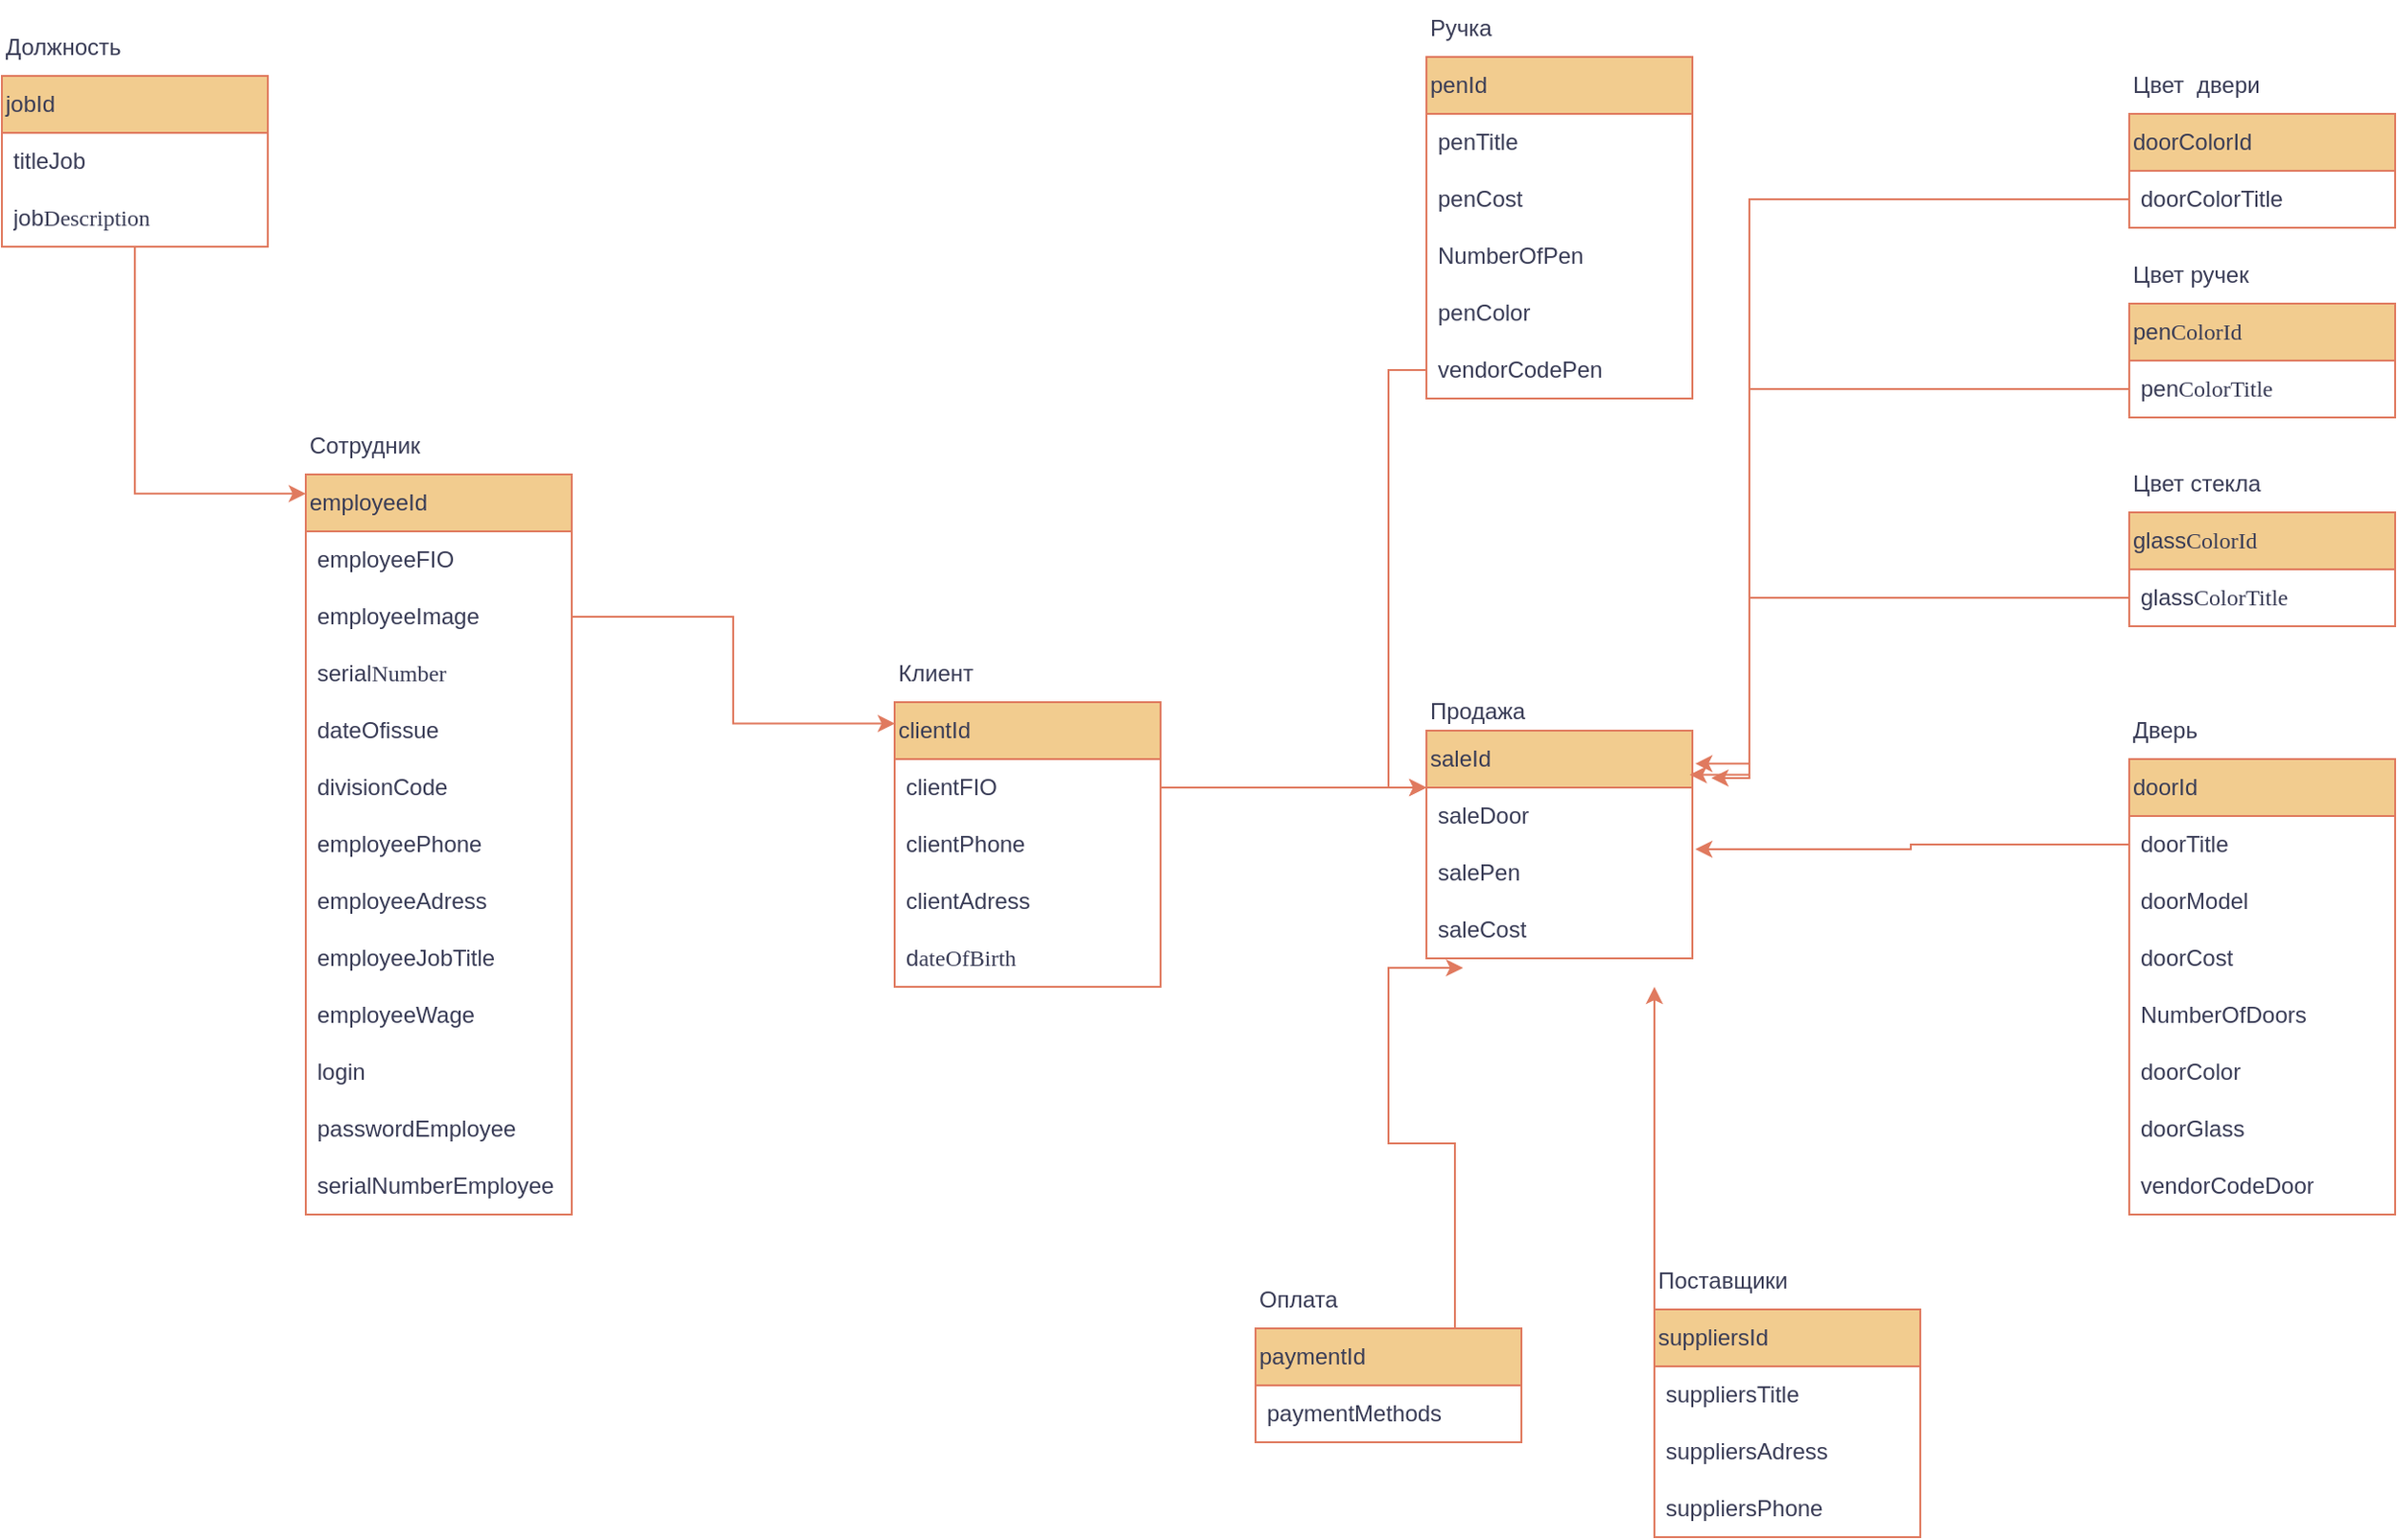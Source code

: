 <mxfile version="21.3.5" type="device">
  <diagram name="Страница 1" id="ZjyKmbEaNwtT8POn-WWK">
    <mxGraphModel dx="3145" dy="1042" grid="1" gridSize="10" guides="1" tooltips="1" connect="1" arrows="1" fold="1" page="0" pageScale="1" pageWidth="827" pageHeight="1169" background="none" math="0" shadow="0">
      <root>
        <mxCell id="0" />
        <mxCell id="1" parent="0" />
        <mxCell id="284HFo2y--Pu5psnPA_W-1" value="employeeId" style="swimlane;fontStyle=0;childLayout=stackLayout;horizontal=1;startSize=30;horizontalStack=0;resizeParent=1;resizeParentMax=0;resizeLast=0;collapsible=1;marginBottom=0;whiteSpace=wrap;html=1;align=left;labelBackgroundColor=none;fillColor=#F2CC8F;strokeColor=#E07A5F;fontColor=#393C56;" vertex="1" parent="1">
          <mxGeometry x="-470" y="290" width="140" height="390" as="geometry" />
        </mxCell>
        <mxCell id="284HFo2y--Pu5psnPA_W-2" value="employeeFIO" style="text;strokeColor=none;fillColor=none;align=left;verticalAlign=middle;spacingLeft=4;spacingRight=4;overflow=hidden;points=[[0,0.5],[1,0.5]];portConstraint=eastwest;rotatable=0;whiteSpace=wrap;html=1;labelBackgroundColor=none;fontColor=#393C56;" vertex="1" parent="284HFo2y--Pu5psnPA_W-1">
          <mxGeometry y="30" width="140" height="30" as="geometry" />
        </mxCell>
        <mxCell id="284HFo2y--Pu5psnPA_W-3" value="employeeImage" style="text;strokeColor=none;fillColor=none;align=left;verticalAlign=middle;spacingLeft=4;spacingRight=4;overflow=hidden;points=[[0,0.5],[1,0.5]];portConstraint=eastwest;rotatable=0;whiteSpace=wrap;html=1;labelBackgroundColor=none;fontColor=#393C56;" vertex="1" parent="284HFo2y--Pu5psnPA_W-1">
          <mxGeometry y="60" width="140" height="30" as="geometry" />
        </mxCell>
        <mxCell id="284HFo2y--Pu5psnPA_W-4" value="serial&lt;font style=&quot;font-size: 12px;&quot;&gt;&lt;span style=&quot;line-height: 107%; font-family: &amp;quot;Times New Roman&amp;quot;, serif;&quot; lang=&quot;EN-US&quot;&gt;N&lt;/span&gt;&lt;span style=&quot;line-height: 107%; font-family: &amp;quot;Times New Roman&amp;quot;, serif;&quot;&gt;umber&lt;/span&gt;&lt;/font&gt;" style="text;strokeColor=none;fillColor=none;align=left;verticalAlign=middle;spacingLeft=4;spacingRight=4;overflow=hidden;points=[[0,0.5],[1,0.5]];portConstraint=eastwest;rotatable=0;whiteSpace=wrap;html=1;labelBackgroundColor=none;fontColor=#393C56;" vertex="1" parent="284HFo2y--Pu5psnPA_W-1">
          <mxGeometry y="90" width="140" height="30" as="geometry" />
        </mxCell>
        <mxCell id="284HFo2y--Pu5psnPA_W-5" value="&lt;font style=&quot;font-size: 12px;&quot;&gt;dateOfissue&lt;br&gt;&lt;/font&gt;" style="text;strokeColor=none;fillColor=none;align=left;verticalAlign=middle;spacingLeft=4;spacingRight=4;overflow=hidden;points=[[0,0.5],[1,0.5]];portConstraint=eastwest;rotatable=0;whiteSpace=wrap;html=1;labelBackgroundColor=none;fontColor=#393C56;" vertex="1" parent="284HFo2y--Pu5psnPA_W-1">
          <mxGeometry y="120" width="140" height="30" as="geometry" />
        </mxCell>
        <mxCell id="284HFo2y--Pu5psnPA_W-6" value="&lt;font style=&quot;font-size: 12px;&quot;&gt;divisionСode&lt;br&gt;&lt;/font&gt;" style="text;strokeColor=none;fillColor=none;align=left;verticalAlign=middle;spacingLeft=4;spacingRight=4;overflow=hidden;points=[[0,0.5],[1,0.5]];portConstraint=eastwest;rotatable=0;whiteSpace=wrap;html=1;labelBackgroundColor=none;fontColor=#393C56;" vertex="1" parent="284HFo2y--Pu5psnPA_W-1">
          <mxGeometry y="150" width="140" height="30" as="geometry" />
        </mxCell>
        <mxCell id="284HFo2y--Pu5psnPA_W-7" value="employeePhone" style="text;strokeColor=none;fillColor=none;align=left;verticalAlign=middle;spacingLeft=4;spacingRight=4;overflow=hidden;points=[[0,0.5],[1,0.5]];portConstraint=eastwest;rotatable=0;whiteSpace=wrap;html=1;labelBackgroundColor=none;fontColor=#393C56;" vertex="1" parent="284HFo2y--Pu5psnPA_W-1">
          <mxGeometry y="180" width="140" height="30" as="geometry" />
        </mxCell>
        <mxCell id="284HFo2y--Pu5psnPA_W-8" value="employeeAdress" style="text;strokeColor=none;fillColor=none;align=left;verticalAlign=middle;spacingLeft=4;spacingRight=4;overflow=hidden;points=[[0,0.5],[1,0.5]];portConstraint=eastwest;rotatable=0;whiteSpace=wrap;html=1;labelBackgroundColor=none;fontColor=#393C56;" vertex="1" parent="284HFo2y--Pu5psnPA_W-1">
          <mxGeometry y="210" width="140" height="30" as="geometry" />
        </mxCell>
        <mxCell id="284HFo2y--Pu5psnPA_W-9" value="employeeJobTitle" style="text;strokeColor=none;fillColor=none;align=left;verticalAlign=middle;spacingLeft=4;spacingRight=4;overflow=hidden;points=[[0,0.5],[1,0.5]];portConstraint=eastwest;rotatable=0;whiteSpace=wrap;html=1;labelBackgroundColor=none;fontColor=#393C56;" vertex="1" parent="284HFo2y--Pu5psnPA_W-1">
          <mxGeometry y="240" width="140" height="30" as="geometry" />
        </mxCell>
        <mxCell id="284HFo2y--Pu5psnPA_W-10" value="employeeWage" style="text;strokeColor=none;fillColor=none;align=left;verticalAlign=middle;spacingLeft=4;spacingRight=4;overflow=hidden;points=[[0,0.5],[1,0.5]];portConstraint=eastwest;rotatable=0;whiteSpace=wrap;html=1;labelBackgroundColor=none;fontColor=#393C56;" vertex="1" parent="284HFo2y--Pu5psnPA_W-1">
          <mxGeometry y="270" width="140" height="30" as="geometry" />
        </mxCell>
        <mxCell id="284HFo2y--Pu5psnPA_W-11" value="login" style="text;strokeColor=none;fillColor=none;align=left;verticalAlign=middle;spacingLeft=4;spacingRight=4;overflow=hidden;points=[[0,0.5],[1,0.5]];portConstraint=eastwest;rotatable=0;whiteSpace=wrap;html=1;labelBackgroundColor=none;fontColor=#393C56;" vertex="1" parent="284HFo2y--Pu5psnPA_W-1">
          <mxGeometry y="300" width="140" height="30" as="geometry" />
        </mxCell>
        <mxCell id="284HFo2y--Pu5psnPA_W-12" value="passwordEmployee" style="text;strokeColor=none;fillColor=none;align=left;verticalAlign=middle;spacingLeft=4;spacingRight=4;overflow=hidden;points=[[0,0.5],[1,0.5]];portConstraint=eastwest;rotatable=0;whiteSpace=wrap;html=1;labelBackgroundColor=none;fontColor=#393C56;" vertex="1" parent="284HFo2y--Pu5psnPA_W-1">
          <mxGeometry y="330" width="140" height="30" as="geometry" />
        </mxCell>
        <mxCell id="284HFo2y--Pu5psnPA_W-13" value="serialNumberEmployee" style="text;strokeColor=none;fillColor=none;align=left;verticalAlign=middle;spacingLeft=4;spacingRight=4;overflow=hidden;points=[[0,0.5],[1,0.5]];portConstraint=eastwest;rotatable=0;whiteSpace=wrap;html=1;labelBackgroundColor=none;fontColor=#393C56;" vertex="1" parent="284HFo2y--Pu5psnPA_W-1">
          <mxGeometry y="360" width="140" height="30" as="geometry" />
        </mxCell>
        <mxCell id="284HFo2y--Pu5psnPA_W-14" value="Сотрудник" style="text;html=1;align=left;verticalAlign=middle;resizable=0;points=[];autosize=1;strokeColor=none;fillColor=none;labelBackgroundColor=none;fontColor=#393C56;" vertex="1" parent="1">
          <mxGeometry x="-470" y="260" width="80" height="30" as="geometry" />
        </mxCell>
        <mxCell id="284HFo2y--Pu5psnPA_W-75" style="edgeStyle=orthogonalEdgeStyle;rounded=0;orthogonalLoop=1;jettySize=auto;html=1;entryX=0;entryY=0.026;entryDx=0;entryDy=0;entryPerimeter=0;strokeColor=#E07A5F;fontColor=#393C56;fillColor=#F2CC8F;" edge="1" parent="1" source="284HFo2y--Pu5psnPA_W-15" target="284HFo2y--Pu5psnPA_W-1">
          <mxGeometry relative="1" as="geometry">
            <Array as="points">
              <mxPoint x="-560" y="300" />
            </Array>
          </mxGeometry>
        </mxCell>
        <mxCell id="284HFo2y--Pu5psnPA_W-15" value="jobId" style="swimlane;fontStyle=0;childLayout=stackLayout;horizontal=1;startSize=30;horizontalStack=0;resizeParent=1;resizeParentMax=0;resizeLast=0;collapsible=1;marginBottom=0;whiteSpace=wrap;html=1;align=left;labelBackgroundColor=none;fillColor=#F2CC8F;strokeColor=#E07A5F;fontColor=#393C56;" vertex="1" parent="1">
          <mxGeometry x="-630" y="80" width="140" height="90" as="geometry" />
        </mxCell>
        <mxCell id="284HFo2y--Pu5psnPA_W-16" value="titleJob" style="text;align=left;verticalAlign=middle;spacingLeft=4;spacingRight=4;overflow=hidden;points=[[0,0.5],[1,0.5]];portConstraint=eastwest;rotatable=0;whiteSpace=wrap;html=1;labelBackgroundColor=none;fontColor=#393C56;" vertex="1" parent="284HFo2y--Pu5psnPA_W-15">
          <mxGeometry y="30" width="140" height="30" as="geometry" />
        </mxCell>
        <mxCell id="284HFo2y--Pu5psnPA_W-17" value="&lt;font style=&quot;font-size: 12px;&quot;&gt;job&lt;span style=&quot;line-height: 107%; font-family: &amp;quot;Times New Roman&amp;quot;, serif;&quot; lang=&quot;EN-US&quot;&gt;D&lt;/span&gt;&lt;span style=&quot;font-family: &amp;quot;Times New Roman&amp;quot;, serif;&quot;&gt;escription&lt;/span&gt;&lt;/font&gt;" style="text;strokeColor=none;fillColor=none;align=left;verticalAlign=middle;spacingLeft=4;spacingRight=4;overflow=hidden;points=[[0,0.5],[1,0.5]];portConstraint=eastwest;rotatable=0;whiteSpace=wrap;html=1;labelBackgroundColor=none;fontColor=#393C56;" vertex="1" parent="284HFo2y--Pu5psnPA_W-15">
          <mxGeometry y="60" width="140" height="30" as="geometry" />
        </mxCell>
        <mxCell id="284HFo2y--Pu5psnPA_W-19" value="Должность" style="text;html=1;align=left;verticalAlign=middle;resizable=0;points=[];autosize=1;strokeColor=none;fillColor=none;labelBackgroundColor=none;fontColor=#393C56;" vertex="1" parent="1">
          <mxGeometry x="-630" y="50" width="80" height="30" as="geometry" />
        </mxCell>
        <mxCell id="284HFo2y--Pu5psnPA_W-20" value="clientId" style="swimlane;fontStyle=0;childLayout=stackLayout;horizontal=1;startSize=30;horizontalStack=0;resizeParent=1;resizeParentMax=0;resizeLast=0;collapsible=1;marginBottom=0;whiteSpace=wrap;html=1;align=left;labelBackgroundColor=none;fillColor=#F2CC8F;strokeColor=#E07A5F;fontColor=#393C56;" vertex="1" parent="1">
          <mxGeometry x="-160" y="410" width="140" height="150" as="geometry" />
        </mxCell>
        <mxCell id="284HFo2y--Pu5psnPA_W-21" value="clientFIO" style="text;strokeColor=none;fillColor=none;align=left;verticalAlign=middle;spacingLeft=4;spacingRight=4;overflow=hidden;points=[[0,0.5],[1,0.5]];portConstraint=eastwest;rotatable=0;whiteSpace=wrap;html=1;labelBackgroundColor=none;fontColor=#393C56;" vertex="1" parent="284HFo2y--Pu5psnPA_W-20">
          <mxGeometry y="30" width="140" height="30" as="geometry" />
        </mxCell>
        <mxCell id="284HFo2y--Pu5psnPA_W-22" value="clientPhone" style="text;strokeColor=none;fillColor=none;align=left;verticalAlign=middle;spacingLeft=4;spacingRight=4;overflow=hidden;points=[[0,0.5],[1,0.5]];portConstraint=eastwest;rotatable=0;whiteSpace=wrap;html=1;labelBackgroundColor=none;fontColor=#393C56;" vertex="1" parent="284HFo2y--Pu5psnPA_W-20">
          <mxGeometry y="60" width="140" height="30" as="geometry" />
        </mxCell>
        <mxCell id="284HFo2y--Pu5psnPA_W-23" value="clientAdress" style="text;strokeColor=none;fillColor=none;align=left;verticalAlign=middle;spacingLeft=4;spacingRight=4;overflow=hidden;points=[[0,0.5],[1,0.5]];portConstraint=eastwest;rotatable=0;whiteSpace=wrap;html=1;labelBackgroundColor=none;fontColor=#393C56;" vertex="1" parent="284HFo2y--Pu5psnPA_W-20">
          <mxGeometry y="90" width="140" height="30" as="geometry" />
        </mxCell>
        <mxCell id="284HFo2y--Pu5psnPA_W-26" value="&lt;font style=&quot;font-size: 12px;&quot;&gt;d&lt;span style=&quot;line-height: 107%; font-family: &amp;quot;Times New Roman&amp;quot;, serif;&quot;&gt;ate&lt;/span&gt;&lt;span style=&quot;line-height: 107%; font-family: &amp;quot;Times New Roman&amp;quot;, serif;&quot; lang=&quot;EN-US&quot;&gt;O&lt;/span&gt;&lt;span style=&quot;line-height: 107%; font-family: &amp;quot;Times New Roman&amp;quot;, serif;&quot;&gt;fBirth&lt;/span&gt;&lt;/font&gt;" style="text;strokeColor=none;fillColor=none;align=left;verticalAlign=middle;spacingLeft=4;spacingRight=4;overflow=hidden;points=[[0,0.5],[1,0.5]];portConstraint=eastwest;rotatable=0;whiteSpace=wrap;html=1;labelBackgroundColor=none;fontColor=#393C56;" vertex="1" parent="284HFo2y--Pu5psnPA_W-20">
          <mxGeometry y="120" width="140" height="30" as="geometry" />
        </mxCell>
        <mxCell id="284HFo2y--Pu5psnPA_W-24" value="Клиент" style="text;html=1;align=left;verticalAlign=middle;resizable=0;points=[];autosize=1;strokeColor=none;fillColor=none;labelBackgroundColor=none;fontColor=#393C56;" vertex="1" parent="1">
          <mxGeometry x="-160" y="380" width="60" height="30" as="geometry" />
        </mxCell>
        <mxCell id="284HFo2y--Pu5psnPA_W-84" style="edgeStyle=orthogonalEdgeStyle;rounded=0;orthogonalLoop=1;jettySize=auto;html=1;exitX=0.75;exitY=0;exitDx=0;exitDy=0;entryX=0.138;entryY=1.167;entryDx=0;entryDy=0;entryPerimeter=0;strokeColor=#E07A5F;fontColor=#393C56;fillColor=#F2CC8F;" edge="1" parent="1" source="284HFo2y--Pu5psnPA_W-27" target="284HFo2y--Pu5psnPA_W-72">
          <mxGeometry relative="1" as="geometry" />
        </mxCell>
        <mxCell id="284HFo2y--Pu5psnPA_W-27" value="paymentId" style="swimlane;fontStyle=0;childLayout=stackLayout;horizontal=1;startSize=30;horizontalStack=0;resizeParent=1;resizeParentMax=0;resizeLast=0;collapsible=1;marginBottom=0;whiteSpace=wrap;html=1;align=left;labelBackgroundColor=none;fillColor=#F2CC8F;strokeColor=#E07A5F;fontColor=#393C56;" vertex="1" parent="1">
          <mxGeometry x="30" y="740" width="140" height="60" as="geometry" />
        </mxCell>
        <mxCell id="284HFo2y--Pu5psnPA_W-28" value="paymentMethods" style="text;strokeColor=none;fillColor=none;align=left;verticalAlign=middle;spacingLeft=4;spacingRight=4;overflow=hidden;points=[[0,0.5],[1,0.5]];portConstraint=eastwest;rotatable=0;whiteSpace=wrap;html=1;labelBackgroundColor=none;fontColor=#393C56;" vertex="1" parent="284HFo2y--Pu5psnPA_W-27">
          <mxGeometry y="30" width="140" height="30" as="geometry" />
        </mxCell>
        <mxCell id="284HFo2y--Pu5psnPA_W-31" value="Оплата" style="text;html=1;align=left;verticalAlign=middle;resizable=0;points=[];autosize=1;strokeColor=none;fillColor=none;labelBackgroundColor=none;fontColor=#393C56;" vertex="1" parent="1">
          <mxGeometry x="30" y="710" width="60" height="30" as="geometry" />
        </mxCell>
        <mxCell id="284HFo2y--Pu5psnPA_W-83" style="edgeStyle=orthogonalEdgeStyle;rounded=0;orthogonalLoop=1;jettySize=auto;html=1;exitX=0;exitY=0;exitDx=0;exitDy=0;strokeColor=#E07A5F;fontColor=#393C56;fillColor=#F2CC8F;" edge="1" parent="1" source="284HFo2y--Pu5psnPA_W-32">
          <mxGeometry relative="1" as="geometry">
            <mxPoint x="240" y="560" as="targetPoint" />
          </mxGeometry>
        </mxCell>
        <mxCell id="284HFo2y--Pu5psnPA_W-32" value="suppliersId" style="swimlane;fontStyle=0;childLayout=stackLayout;horizontal=1;startSize=30;horizontalStack=0;resizeParent=1;resizeParentMax=0;resizeLast=0;collapsible=1;marginBottom=0;whiteSpace=wrap;html=1;align=left;labelBackgroundColor=none;fillColor=#F2CC8F;strokeColor=#E07A5F;fontColor=#393C56;" vertex="1" parent="1">
          <mxGeometry x="240" y="730" width="140" height="120" as="geometry" />
        </mxCell>
        <mxCell id="284HFo2y--Pu5psnPA_W-33" value="suppliersTitle" style="text;strokeColor=none;fillColor=none;align=left;verticalAlign=middle;spacingLeft=4;spacingRight=4;overflow=hidden;points=[[0,0.5],[1,0.5]];portConstraint=eastwest;rotatable=0;whiteSpace=wrap;html=1;labelBackgroundColor=none;fontColor=#393C56;" vertex="1" parent="284HFo2y--Pu5psnPA_W-32">
          <mxGeometry y="30" width="140" height="30" as="geometry" />
        </mxCell>
        <mxCell id="284HFo2y--Pu5psnPA_W-34" value="suppliersAdress" style="text;strokeColor=none;fillColor=none;align=left;verticalAlign=middle;spacingLeft=4;spacingRight=4;overflow=hidden;points=[[0,0.5],[1,0.5]];portConstraint=eastwest;rotatable=0;whiteSpace=wrap;html=1;labelBackgroundColor=none;fontColor=#393C56;" vertex="1" parent="284HFo2y--Pu5psnPA_W-32">
          <mxGeometry y="60" width="140" height="30" as="geometry" />
        </mxCell>
        <mxCell id="284HFo2y--Pu5psnPA_W-35" value="suppliersPhone" style="text;strokeColor=none;fillColor=none;align=left;verticalAlign=middle;spacingLeft=4;spacingRight=4;overflow=hidden;points=[[0,0.5],[1,0.5]];portConstraint=eastwest;rotatable=0;whiteSpace=wrap;html=1;labelBackgroundColor=none;fontColor=#393C56;" vertex="1" parent="284HFo2y--Pu5psnPA_W-32">
          <mxGeometry y="90" width="140" height="30" as="geometry" />
        </mxCell>
        <mxCell id="284HFo2y--Pu5psnPA_W-36" value="Поставщики" style="text;html=1;align=left;verticalAlign=middle;resizable=0;points=[];autosize=1;strokeColor=none;fillColor=none;labelBackgroundColor=none;fontColor=#393C56;" vertex="1" parent="1">
          <mxGeometry x="240" y="700" width="90" height="30" as="geometry" />
        </mxCell>
        <mxCell id="284HFo2y--Pu5psnPA_W-37" value="doorColorId" style="swimlane;fontStyle=0;childLayout=stackLayout;horizontal=1;startSize=30;horizontalStack=0;resizeParent=1;resizeParentMax=0;resizeLast=0;collapsible=1;marginBottom=0;whiteSpace=wrap;html=1;align=left;labelBackgroundColor=none;fillColor=#F2CC8F;strokeColor=#E07A5F;fontColor=#393C56;" vertex="1" parent="1">
          <mxGeometry x="490" y="100" width="140" height="60" as="geometry" />
        </mxCell>
        <mxCell id="284HFo2y--Pu5psnPA_W-38" value="doorColorTitle" style="text;strokeColor=none;fillColor=none;align=left;verticalAlign=middle;spacingLeft=4;spacingRight=4;overflow=hidden;points=[[0,0.5],[1,0.5]];portConstraint=eastwest;rotatable=0;whiteSpace=wrap;html=1;labelBackgroundColor=none;fontColor=#393C56;" vertex="1" parent="284HFo2y--Pu5psnPA_W-37">
          <mxGeometry y="30" width="140" height="30" as="geometry" />
        </mxCell>
        <mxCell id="284HFo2y--Pu5psnPA_W-42" value="Цвет&amp;nbsp; двери" style="text;html=1;align=left;verticalAlign=middle;resizable=0;points=[];autosize=1;strokeColor=none;fillColor=none;labelBackgroundColor=none;fontColor=#393C56;" vertex="1" parent="1">
          <mxGeometry x="490" y="70" width="90" height="30" as="geometry" />
        </mxCell>
        <mxCell id="284HFo2y--Pu5psnPA_W-43" value="&lt;div style=&quot;&quot;&gt;&lt;span style=&quot;background-color: initial;&quot;&gt;pen&lt;/span&gt;&lt;span style=&quot;background-color: initial; line-height: 107%; font-family: &amp;quot;Times New Roman&amp;quot;, serif;&quot;&gt;С&lt;/span&gt;&lt;span style=&quot;background-color: initial; line-height: 107%; font-family: &amp;quot;Times New Roman&amp;quot;, serif;&quot; lang=&quot;EN-US&quot;&gt;olorId&lt;/span&gt;&lt;/div&gt;" style="swimlane;fontStyle=0;childLayout=stackLayout;horizontal=1;startSize=30;horizontalStack=0;resizeParent=1;resizeParentMax=0;resizeLast=0;collapsible=1;marginBottom=0;whiteSpace=wrap;html=1;align=left;labelBackgroundColor=none;fillColor=#F2CC8F;strokeColor=#E07A5F;fontColor=#393C56;" vertex="1" parent="1">
          <mxGeometry x="490" y="200" width="140" height="60" as="geometry" />
        </mxCell>
        <mxCell id="284HFo2y--Pu5psnPA_W-80" style="edgeStyle=orthogonalEdgeStyle;rounded=0;orthogonalLoop=1;jettySize=auto;html=1;exitX=0;exitY=0.5;exitDx=0;exitDy=0;strokeColor=#E07A5F;fontColor=#393C56;fillColor=#F2CC8F;" edge="1" parent="284HFo2y--Pu5psnPA_W-43" source="284HFo2y--Pu5psnPA_W-44">
          <mxGeometry relative="1" as="geometry">
            <mxPoint x="-220" y="250" as="targetPoint" />
            <Array as="points">
              <mxPoint x="-200" y="45" />
              <mxPoint x="-200" y="250" />
            </Array>
          </mxGeometry>
        </mxCell>
        <mxCell id="284HFo2y--Pu5psnPA_W-44" value="&lt;font style=&quot;font-size: 12px;&quot;&gt;pen&lt;span style=&quot;font-family: &amp;quot;Times New Roman&amp;quot;, serif;&quot;&gt;С&lt;/span&gt;&lt;span style=&quot;line-height: 107%; font-family: &amp;quot;Times New Roman&amp;quot;, serif;&quot; lang=&quot;EN-US&quot;&gt;olorTitle&lt;/span&gt;&lt;/font&gt;" style="text;strokeColor=none;fillColor=none;align=left;verticalAlign=middle;spacingLeft=4;spacingRight=4;overflow=hidden;points=[[0,0.5],[1,0.5]];portConstraint=eastwest;rotatable=0;whiteSpace=wrap;html=1;labelBackgroundColor=none;fontColor=#393C56;" vertex="1" parent="284HFo2y--Pu5psnPA_W-43">
          <mxGeometry y="30" width="140" height="30" as="geometry" />
        </mxCell>
        <mxCell id="284HFo2y--Pu5psnPA_W-47" value="Цвет ручек" style="text;html=1;align=left;verticalAlign=middle;resizable=0;points=[];autosize=1;strokeColor=none;fillColor=none;labelBackgroundColor=none;fontColor=#393C56;" vertex="1" parent="1">
          <mxGeometry x="490" y="170" width="80" height="30" as="geometry" />
        </mxCell>
        <mxCell id="284HFo2y--Pu5psnPA_W-48" value="&lt;font style=&quot;font-size: 12px;&quot;&gt;glass&lt;span style=&quot;font-family: &amp;quot;Times New Roman&amp;quot;, serif;&quot;&gt;С&lt;/span&gt;&lt;span style=&quot;line-height: 107%; font-family: &amp;quot;Times New Roman&amp;quot;, serif;&quot; lang=&quot;EN-US&quot;&gt;olorId&lt;/span&gt;&lt;/font&gt;" style="swimlane;fontStyle=0;childLayout=stackLayout;horizontal=1;startSize=30;horizontalStack=0;resizeParent=1;resizeParentMax=0;resizeLast=0;collapsible=1;marginBottom=0;whiteSpace=wrap;html=1;align=left;labelBackgroundColor=none;fillColor=#F2CC8F;strokeColor=#E07A5F;fontColor=#393C56;" vertex="1" parent="1">
          <mxGeometry x="490" y="310" width="140" height="60" as="geometry" />
        </mxCell>
        <mxCell id="284HFo2y--Pu5psnPA_W-49" value="&lt;font style=&quot;font-size: 12px;&quot;&gt;glass&lt;span style=&quot;font-family: &amp;quot;Times New Roman&amp;quot;, serif;&quot;&gt;С&lt;/span&gt;&lt;span style=&quot;line-height: 107%; font-family: &amp;quot;Times New Roman&amp;quot;, serif;&quot; lang=&quot;EN-US&quot;&gt;olorTitle&lt;/span&gt;&lt;/font&gt;" style="text;strokeColor=none;fillColor=none;align=left;verticalAlign=middle;spacingLeft=4;spacingRight=4;overflow=hidden;points=[[0,0.5],[1,0.5]];portConstraint=eastwest;rotatable=0;whiteSpace=wrap;html=1;labelBackgroundColor=none;fontColor=#393C56;" vertex="1" parent="284HFo2y--Pu5psnPA_W-48">
          <mxGeometry y="30" width="140" height="30" as="geometry" />
        </mxCell>
        <mxCell id="284HFo2y--Pu5psnPA_W-52" value="Цвет стекла" style="text;html=1;align=left;verticalAlign=middle;resizable=0;points=[];autosize=1;strokeColor=none;fillColor=none;labelBackgroundColor=none;fontColor=#393C56;" vertex="1" parent="1">
          <mxGeometry x="490" y="280" width="90" height="30" as="geometry" />
        </mxCell>
        <mxCell id="284HFo2y--Pu5psnPA_W-53" value="doorId" style="swimlane;fontStyle=0;childLayout=stackLayout;horizontal=1;startSize=30;horizontalStack=0;resizeParent=1;resizeParentMax=0;resizeLast=0;collapsible=1;marginBottom=0;whiteSpace=wrap;html=1;align=left;labelBackgroundColor=none;fillColor=#F2CC8F;strokeColor=#E07A5F;fontColor=#393C56;" vertex="1" parent="1">
          <mxGeometry x="490" y="440" width="140" height="240" as="geometry" />
        </mxCell>
        <mxCell id="284HFo2y--Pu5psnPA_W-54" value="doorTitle" style="text;strokeColor=none;fillColor=none;align=left;verticalAlign=middle;spacingLeft=4;spacingRight=4;overflow=hidden;points=[[0,0.5],[1,0.5]];portConstraint=eastwest;rotatable=0;whiteSpace=wrap;html=1;labelBackgroundColor=none;fontColor=#393C56;" vertex="1" parent="284HFo2y--Pu5psnPA_W-53">
          <mxGeometry y="30" width="140" height="30" as="geometry" />
        </mxCell>
        <mxCell id="284HFo2y--Pu5psnPA_W-55" value="doorModel" style="text;strokeColor=none;fillColor=none;align=left;verticalAlign=middle;spacingLeft=4;spacingRight=4;overflow=hidden;points=[[0,0.5],[1,0.5]];portConstraint=eastwest;rotatable=0;whiteSpace=wrap;html=1;labelBackgroundColor=none;fontColor=#393C56;" vertex="1" parent="284HFo2y--Pu5psnPA_W-53">
          <mxGeometry y="60" width="140" height="30" as="geometry" />
        </mxCell>
        <mxCell id="284HFo2y--Pu5psnPA_W-56" value="doorCost" style="text;strokeColor=none;fillColor=none;align=left;verticalAlign=middle;spacingLeft=4;spacingRight=4;overflow=hidden;points=[[0,0.5],[1,0.5]];portConstraint=eastwest;rotatable=0;whiteSpace=wrap;html=1;labelBackgroundColor=none;fontColor=#393C56;" vertex="1" parent="284HFo2y--Pu5psnPA_W-53">
          <mxGeometry y="90" width="140" height="30" as="geometry" />
        </mxCell>
        <mxCell id="284HFo2y--Pu5psnPA_W-58" value="NumberOfDoors" style="text;strokeColor=none;fillColor=none;align=left;verticalAlign=middle;spacingLeft=4;spacingRight=4;overflow=hidden;points=[[0,0.5],[1,0.5]];portConstraint=eastwest;rotatable=0;whiteSpace=wrap;html=1;labelBackgroundColor=none;fontColor=#393C56;" vertex="1" parent="284HFo2y--Pu5psnPA_W-53">
          <mxGeometry y="120" width="140" height="30" as="geometry" />
        </mxCell>
        <mxCell id="284HFo2y--Pu5psnPA_W-59" value="doorColor" style="text;strokeColor=none;fillColor=none;align=left;verticalAlign=middle;spacingLeft=4;spacingRight=4;overflow=hidden;points=[[0,0.5],[1,0.5]];portConstraint=eastwest;rotatable=0;whiteSpace=wrap;html=1;labelBackgroundColor=none;fontColor=#393C56;" vertex="1" parent="284HFo2y--Pu5psnPA_W-53">
          <mxGeometry y="150" width="140" height="30" as="geometry" />
        </mxCell>
        <mxCell id="284HFo2y--Pu5psnPA_W-60" value="doorGlass" style="text;strokeColor=none;fillColor=none;align=left;verticalAlign=middle;spacingLeft=4;spacingRight=4;overflow=hidden;points=[[0,0.5],[1,0.5]];portConstraint=eastwest;rotatable=0;whiteSpace=wrap;html=1;labelBackgroundColor=none;fontColor=#393C56;" vertex="1" parent="284HFo2y--Pu5psnPA_W-53">
          <mxGeometry y="180" width="140" height="30" as="geometry" />
        </mxCell>
        <mxCell id="284HFo2y--Pu5psnPA_W-61" value="vendorCodeDoor" style="text;strokeColor=none;fillColor=none;align=left;verticalAlign=middle;spacingLeft=4;spacingRight=4;overflow=hidden;points=[[0,0.5],[1,0.5]];portConstraint=eastwest;rotatable=0;whiteSpace=wrap;html=1;labelBackgroundColor=none;fontColor=#393C56;" vertex="1" parent="284HFo2y--Pu5psnPA_W-53">
          <mxGeometry y="210" width="140" height="30" as="geometry" />
        </mxCell>
        <mxCell id="284HFo2y--Pu5psnPA_W-57" value="Дверь" style="text;html=1;align=left;verticalAlign=middle;resizable=0;points=[];autosize=1;strokeColor=none;fillColor=none;labelBackgroundColor=none;fontColor=#393C56;" vertex="1" parent="1">
          <mxGeometry x="490" y="410" width="60" height="30" as="geometry" />
        </mxCell>
        <mxCell id="284HFo2y--Pu5psnPA_W-62" value="penId" style="swimlane;fontStyle=0;childLayout=stackLayout;horizontal=1;startSize=30;horizontalStack=0;resizeParent=1;resizeParentMax=0;resizeLast=0;collapsible=1;marginBottom=0;whiteSpace=wrap;html=1;align=left;labelBackgroundColor=none;fillColor=#F2CC8F;strokeColor=#E07A5F;fontColor=#393C56;" vertex="1" parent="1">
          <mxGeometry x="120" y="70" width="140" height="180" as="geometry" />
        </mxCell>
        <mxCell id="284HFo2y--Pu5psnPA_W-63" value="penTitle" style="text;strokeColor=none;fillColor=none;align=left;verticalAlign=middle;spacingLeft=4;spacingRight=4;overflow=hidden;points=[[0,0.5],[1,0.5]];portConstraint=eastwest;rotatable=0;whiteSpace=wrap;html=1;labelBackgroundColor=none;fontColor=#393C56;" vertex="1" parent="284HFo2y--Pu5psnPA_W-62">
          <mxGeometry y="30" width="140" height="30" as="geometry" />
        </mxCell>
        <mxCell id="284HFo2y--Pu5psnPA_W-64" value="penCost" style="text;strokeColor=none;fillColor=none;align=left;verticalAlign=middle;spacingLeft=4;spacingRight=4;overflow=hidden;points=[[0,0.5],[1,0.5]];portConstraint=eastwest;rotatable=0;whiteSpace=wrap;html=1;labelBackgroundColor=none;fontColor=#393C56;" vertex="1" parent="284HFo2y--Pu5psnPA_W-62">
          <mxGeometry y="60" width="140" height="30" as="geometry" />
        </mxCell>
        <mxCell id="284HFo2y--Pu5psnPA_W-65" value="NumberOfPen" style="text;strokeColor=none;fillColor=none;align=left;verticalAlign=middle;spacingLeft=4;spacingRight=4;overflow=hidden;points=[[0,0.5],[1,0.5]];portConstraint=eastwest;rotatable=0;whiteSpace=wrap;html=1;labelBackgroundColor=none;fontColor=#393C56;" vertex="1" parent="284HFo2y--Pu5psnPA_W-62">
          <mxGeometry y="90" width="140" height="30" as="geometry" />
        </mxCell>
        <mxCell id="284HFo2y--Pu5psnPA_W-67" value="penColor" style="text;strokeColor=none;fillColor=none;align=left;verticalAlign=middle;spacingLeft=4;spacingRight=4;overflow=hidden;points=[[0,0.5],[1,0.5]];portConstraint=eastwest;rotatable=0;whiteSpace=wrap;html=1;labelBackgroundColor=none;fontColor=#393C56;" vertex="1" parent="284HFo2y--Pu5psnPA_W-62">
          <mxGeometry y="120" width="140" height="30" as="geometry" />
        </mxCell>
        <mxCell id="284HFo2y--Pu5psnPA_W-68" value="vendorCodePen" style="text;strokeColor=none;fillColor=none;align=left;verticalAlign=middle;spacingLeft=4;spacingRight=4;overflow=hidden;points=[[0,0.5],[1,0.5]];portConstraint=eastwest;rotatable=0;whiteSpace=wrap;html=1;labelBackgroundColor=none;fontColor=#393C56;" vertex="1" parent="284HFo2y--Pu5psnPA_W-62">
          <mxGeometry y="150" width="140" height="30" as="geometry" />
        </mxCell>
        <mxCell id="284HFo2y--Pu5psnPA_W-66" value="Ручка" style="text;html=1;align=left;verticalAlign=middle;resizable=0;points=[];autosize=1;strokeColor=none;fillColor=none;labelBackgroundColor=none;fontColor=#393C56;" vertex="1" parent="1">
          <mxGeometry x="120" y="40" width="60" height="30" as="geometry" />
        </mxCell>
        <mxCell id="284HFo2y--Pu5psnPA_W-69" value="saleId" style="swimlane;fontStyle=0;childLayout=stackLayout;horizontal=1;startSize=30;horizontalStack=0;resizeParent=1;resizeParentMax=0;resizeLast=0;collapsible=1;marginBottom=0;whiteSpace=wrap;html=1;align=left;labelBackgroundColor=none;fillColor=#F2CC8F;strokeColor=#E07A5F;fontColor=#393C56;" vertex="1" parent="1">
          <mxGeometry x="120" y="425" width="140" height="120" as="geometry" />
        </mxCell>
        <mxCell id="284HFo2y--Pu5psnPA_W-70" value="saleDoor" style="text;strokeColor=none;fillColor=none;align=left;verticalAlign=middle;spacingLeft=4;spacingRight=4;overflow=hidden;points=[[0,0.5],[1,0.5]];portConstraint=eastwest;rotatable=0;whiteSpace=wrap;html=1;labelBackgroundColor=none;fontColor=#393C56;" vertex="1" parent="284HFo2y--Pu5psnPA_W-69">
          <mxGeometry y="30" width="140" height="30" as="geometry" />
        </mxCell>
        <mxCell id="284HFo2y--Pu5psnPA_W-71" value="salePen" style="text;strokeColor=none;fillColor=none;align=left;verticalAlign=middle;spacingLeft=4;spacingRight=4;overflow=hidden;points=[[0,0.5],[1,0.5]];portConstraint=eastwest;rotatable=0;whiteSpace=wrap;html=1;labelBackgroundColor=none;fontColor=#393C56;" vertex="1" parent="284HFo2y--Pu5psnPA_W-69">
          <mxGeometry y="60" width="140" height="30" as="geometry" />
        </mxCell>
        <mxCell id="284HFo2y--Pu5psnPA_W-72" value="saleCost" style="text;strokeColor=none;fillColor=none;align=left;verticalAlign=middle;spacingLeft=4;spacingRight=4;overflow=hidden;points=[[0,0.5],[1,0.5]];portConstraint=eastwest;rotatable=0;whiteSpace=wrap;html=1;labelBackgroundColor=none;fontColor=#393C56;" vertex="1" parent="284HFo2y--Pu5psnPA_W-69">
          <mxGeometry y="90" width="140" height="30" as="geometry" />
        </mxCell>
        <mxCell id="284HFo2y--Pu5psnPA_W-73" value="Продажа" style="text;html=1;align=left;verticalAlign=middle;resizable=0;points=[];autosize=1;strokeColor=none;fillColor=none;labelBackgroundColor=none;fontColor=#393C56;" vertex="1" parent="1">
          <mxGeometry x="120" y="400" width="70" height="30" as="geometry" />
        </mxCell>
        <mxCell id="284HFo2y--Pu5psnPA_W-76" style="edgeStyle=orthogonalEdgeStyle;rounded=0;orthogonalLoop=1;jettySize=auto;html=1;exitX=1;exitY=0.5;exitDx=0;exitDy=0;entryX=0.001;entryY=0.075;entryDx=0;entryDy=0;entryPerimeter=0;strokeColor=#E07A5F;fontColor=#393C56;fillColor=#F2CC8F;" edge="1" parent="1" source="284HFo2y--Pu5psnPA_W-3" target="284HFo2y--Pu5psnPA_W-20">
          <mxGeometry relative="1" as="geometry" />
        </mxCell>
        <mxCell id="284HFo2y--Pu5psnPA_W-77" style="edgeStyle=orthogonalEdgeStyle;rounded=0;orthogonalLoop=1;jettySize=auto;html=1;exitX=1;exitY=0.5;exitDx=0;exitDy=0;entryX=0;entryY=0.25;entryDx=0;entryDy=0;strokeColor=#E07A5F;fontColor=#393C56;fillColor=#F2CC8F;" edge="1" parent="1" source="284HFo2y--Pu5psnPA_W-21" target="284HFo2y--Pu5psnPA_W-69">
          <mxGeometry relative="1" as="geometry" />
        </mxCell>
        <mxCell id="284HFo2y--Pu5psnPA_W-78" style="edgeStyle=orthogonalEdgeStyle;rounded=0;orthogonalLoop=1;jettySize=auto;html=1;exitX=0;exitY=0.5;exitDx=0;exitDy=0;entryX=0;entryY=0.25;entryDx=0;entryDy=0;strokeColor=#E07A5F;fontColor=#393C56;fillColor=#F2CC8F;" edge="1" parent="1" source="284HFo2y--Pu5psnPA_W-68" target="284HFo2y--Pu5psnPA_W-69">
          <mxGeometry relative="1" as="geometry" />
        </mxCell>
        <mxCell id="284HFo2y--Pu5psnPA_W-79" style="edgeStyle=orthogonalEdgeStyle;rounded=0;orthogonalLoop=1;jettySize=auto;html=1;exitX=0;exitY=0.5;exitDx=0;exitDy=0;entryX=1.011;entryY=0.145;entryDx=0;entryDy=0;entryPerimeter=0;strokeColor=#E07A5F;fontColor=#393C56;fillColor=#F2CC8F;" edge="1" parent="1" source="284HFo2y--Pu5psnPA_W-38" target="284HFo2y--Pu5psnPA_W-69">
          <mxGeometry relative="1" as="geometry">
            <Array as="points">
              <mxPoint x="290" y="145" />
              <mxPoint x="290" y="442" />
            </Array>
          </mxGeometry>
        </mxCell>
        <mxCell id="284HFo2y--Pu5psnPA_W-81" style="edgeStyle=orthogonalEdgeStyle;rounded=0;orthogonalLoop=1;jettySize=auto;html=1;exitX=0;exitY=0.5;exitDx=0;exitDy=0;entryX=0.99;entryY=-0.227;entryDx=0;entryDy=0;entryPerimeter=0;strokeColor=#E07A5F;fontColor=#393C56;fillColor=#F2CC8F;" edge="1" parent="1" source="284HFo2y--Pu5psnPA_W-49" target="284HFo2y--Pu5psnPA_W-70">
          <mxGeometry relative="1" as="geometry">
            <Array as="points">
              <mxPoint x="290" y="355" />
              <mxPoint x="290" y="448" />
            </Array>
          </mxGeometry>
        </mxCell>
        <mxCell id="284HFo2y--Pu5psnPA_W-82" style="edgeStyle=orthogonalEdgeStyle;rounded=0;orthogonalLoop=1;jettySize=auto;html=1;exitX=0;exitY=0.5;exitDx=0;exitDy=0;entryX=1.011;entryY=0.082;entryDx=0;entryDy=0;entryPerimeter=0;strokeColor=#E07A5F;fontColor=#393C56;fillColor=#F2CC8F;" edge="1" parent="1" source="284HFo2y--Pu5psnPA_W-54" target="284HFo2y--Pu5psnPA_W-71">
          <mxGeometry relative="1" as="geometry" />
        </mxCell>
      </root>
    </mxGraphModel>
  </diagram>
</mxfile>
